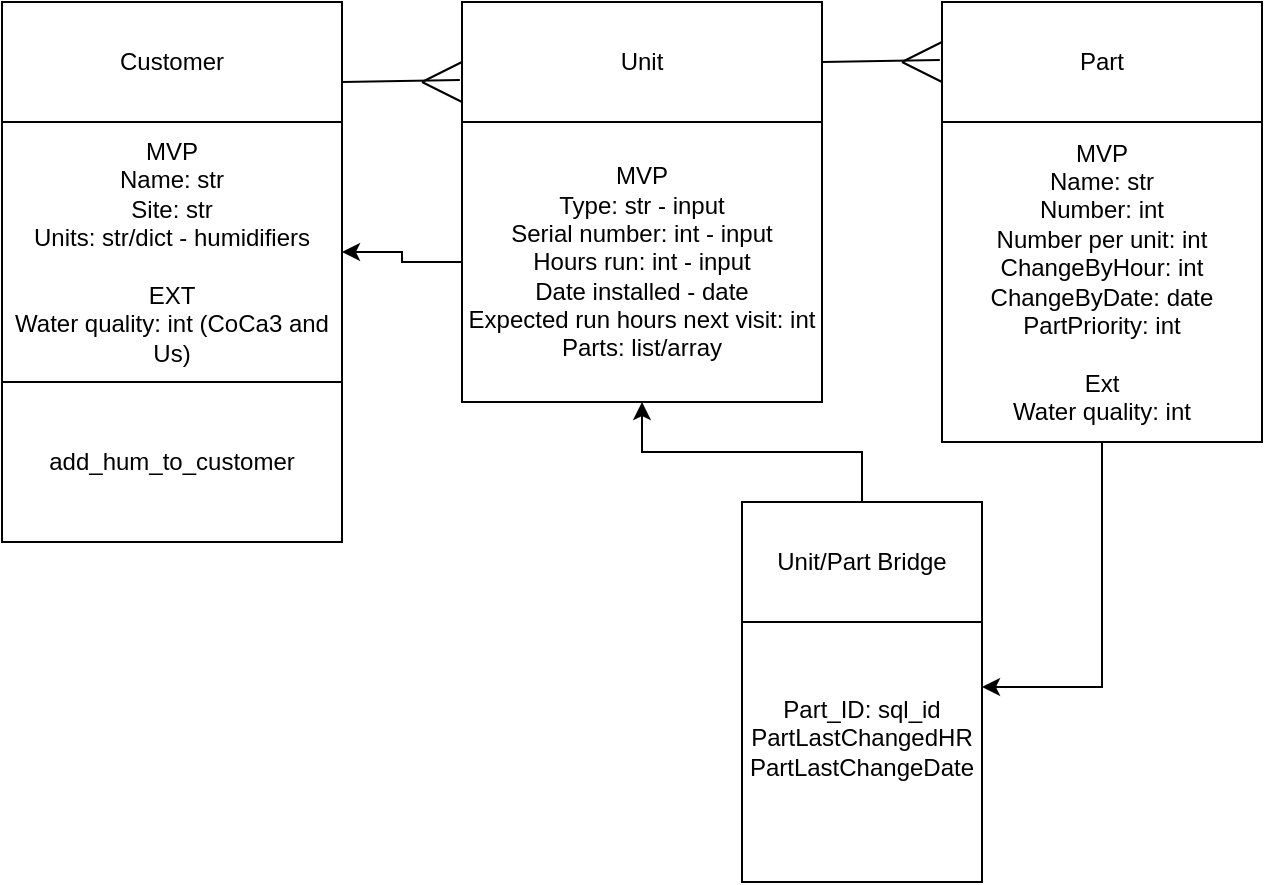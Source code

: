 <mxfile version="20.0.3" type="device"><diagram id="jgErzO8ZidN6VgfUX1ki" name="Page-1"><mxGraphModel dx="1248" dy="659" grid="1" gridSize="10" guides="1" tooltips="1" connect="1" arrows="1" fold="1" page="1" pageScale="1" pageWidth="827" pageHeight="1169" math="0" shadow="0"><root><mxCell id="0"/><mxCell id="1" parent="0"/><mxCell id="NQ0PCM-WTq4Ba52dNDPU-1" value="Unit" style="rounded=0;whiteSpace=wrap;html=1;" parent="1" vertex="1"><mxGeometry x="350" y="120" width="180" height="60" as="geometry"/></mxCell><mxCell id="Z4kqMDhvYAVTYSaLm1gl-4" style="edgeStyle=orthogonalEdgeStyle;rounded=0;orthogonalLoop=1;jettySize=auto;html=1;entryX=1;entryY=0.5;entryDx=0;entryDy=0;" edge="1" parent="1" source="NQ0PCM-WTq4Ba52dNDPU-2" target="NQ0PCM-WTq4Ba52dNDPU-10"><mxGeometry relative="1" as="geometry"/></mxCell><mxCell id="NQ0PCM-WTq4Ba52dNDPU-2" value="MVP&lt;br&gt;Type: str - input&lt;br&gt;Serial number: int - input&lt;br&gt;Hours run: int - input&lt;br&gt;Date installed - date&lt;br&gt;Expected run hours next visit: int&lt;br&gt;Parts: list/array" style="rounded=0;whiteSpace=wrap;html=1;" parent="1" vertex="1"><mxGeometry x="350" y="180" width="180" height="140" as="geometry"/></mxCell><mxCell id="NQ0PCM-WTq4Ba52dNDPU-3" style="edgeStyle=orthogonalEdgeStyle;rounded=0;orthogonalLoop=1;jettySize=auto;html=1;exitX=0.5;exitY=1;exitDx=0;exitDy=0;" parent="1" source="NQ0PCM-WTq4Ba52dNDPU-1" target="NQ0PCM-WTq4Ba52dNDPU-1" edge="1"><mxGeometry relative="1" as="geometry"/></mxCell><mxCell id="NQ0PCM-WTq4Ba52dNDPU-7" value="Part" style="rounded=0;whiteSpace=wrap;html=1;" parent="1" vertex="1"><mxGeometry x="590" y="120" width="160" height="60" as="geometry"/></mxCell><mxCell id="Z4kqMDhvYAVTYSaLm1gl-5" style="edgeStyle=orthogonalEdgeStyle;rounded=0;orthogonalLoop=1;jettySize=auto;html=1;exitX=0.5;exitY=1;exitDx=0;exitDy=0;entryX=1;entryY=0.25;entryDx=0;entryDy=0;" edge="1" parent="1" source="NQ0PCM-WTq4Ba52dNDPU-8" target="Z4kqMDhvYAVTYSaLm1gl-3"><mxGeometry relative="1" as="geometry"/></mxCell><mxCell id="NQ0PCM-WTq4Ba52dNDPU-8" value="MVP&lt;br&gt;Name: str&lt;br&gt;Number: int&lt;br&gt;Number per unit: int&lt;br&gt;ChangeByHour: int&lt;br&gt;ChangeByDate: date&lt;br&gt;PartPriority: int&lt;br&gt;&lt;br&gt;Ext&lt;br&gt;Water quality: int" style="rounded=0;whiteSpace=wrap;html=1;" parent="1" vertex="1"><mxGeometry x="590" y="180" width="160" height="160" as="geometry"/></mxCell><mxCell id="NQ0PCM-WTq4Ba52dNDPU-9" value="Customer" style="rounded=0;whiteSpace=wrap;html=1;" parent="1" vertex="1"><mxGeometry x="120" y="120" width="170" height="60" as="geometry"/></mxCell><mxCell id="NQ0PCM-WTq4Ba52dNDPU-10" value="MVP&lt;br&gt;Name: str&lt;br&gt;Site: str&lt;br&gt;Units: str/dict - humidifiers&lt;br&gt;&lt;br&gt;EXT&lt;br&gt;Water quality: int (CoCa3 and Us)" style="rounded=0;whiteSpace=wrap;html=1;" parent="1" vertex="1"><mxGeometry x="120" y="180" width="170" height="130" as="geometry"/></mxCell><mxCell id="NQ0PCM-WTq4Ba52dNDPU-13" value="add_hum_to_customer&lt;br&gt;" style="rounded=0;whiteSpace=wrap;html=1;" parent="1" vertex="1"><mxGeometry x="120" y="310" width="170" height="80" as="geometry"/></mxCell><mxCell id="Z4kqMDhvYAVTYSaLm1gl-2" style="edgeStyle=orthogonalEdgeStyle;rounded=0;orthogonalLoop=1;jettySize=auto;html=1;entryX=0.5;entryY=1;entryDx=0;entryDy=0;" edge="1" parent="1" source="Z4kqMDhvYAVTYSaLm1gl-1" target="NQ0PCM-WTq4Ba52dNDPU-2"><mxGeometry relative="1" as="geometry"/></mxCell><mxCell id="Z4kqMDhvYAVTYSaLm1gl-1" value="Unit/Part Bridge" style="rounded=0;whiteSpace=wrap;html=1;" vertex="1" parent="1"><mxGeometry x="490" y="370" width="120" height="60" as="geometry"/></mxCell><mxCell id="Z4kqMDhvYAVTYSaLm1gl-3" value="Part_ID: sql_id&lt;br&gt;PartLastChangedHR&lt;br&gt;PartLastChangeDate&lt;br&gt;&lt;br&gt;" style="rounded=0;whiteSpace=wrap;html=1;" vertex="1" parent="1"><mxGeometry x="490" y="430" width="120" height="130" as="geometry"/></mxCell><mxCell id="Z4kqMDhvYAVTYSaLm1gl-7" value="" style="endArrow=none;html=1;rounded=0;entryX=-0.006;entryY=0.65;entryDx=0;entryDy=0;entryPerimeter=0;" edge="1" parent="1" target="NQ0PCM-WTq4Ba52dNDPU-1"><mxGeometry width="50" height="50" relative="1" as="geometry"><mxPoint x="290" y="160" as="sourcePoint"/><mxPoint x="340" y="160" as="targetPoint"/></mxGeometry></mxCell><mxCell id="Z4kqMDhvYAVTYSaLm1gl-8" value="" style="endArrow=none;html=1;rounded=0;" edge="1" parent="1"><mxGeometry width="50" height="50" relative="1" as="geometry"><mxPoint x="330" y="160" as="sourcePoint"/><mxPoint x="350" y="170" as="targetPoint"/></mxGeometry></mxCell><mxCell id="Z4kqMDhvYAVTYSaLm1gl-9" value="" style="endArrow=none;html=1;rounded=0;entryX=0;entryY=0.5;entryDx=0;entryDy=0;" edge="1" parent="1" target="NQ0PCM-WTq4Ba52dNDPU-1"><mxGeometry width="50" height="50" relative="1" as="geometry"><mxPoint x="330" y="160" as="sourcePoint"/><mxPoint x="360" y="180" as="targetPoint"/></mxGeometry></mxCell><mxCell id="Z4kqMDhvYAVTYSaLm1gl-10" value="" style="endArrow=none;html=1;rounded=0;entryX=-0.006;entryY=0.65;entryDx=0;entryDy=0;entryPerimeter=0;" edge="1" parent="1"><mxGeometry width="50" height="50" relative="1" as="geometry"><mxPoint x="530" y="150" as="sourcePoint"/><mxPoint x="588.92" y="149" as="targetPoint"/></mxGeometry></mxCell><mxCell id="Z4kqMDhvYAVTYSaLm1gl-11" value="" style="endArrow=none;html=1;rounded=0;" edge="1" parent="1"><mxGeometry width="50" height="50" relative="1" as="geometry"><mxPoint x="570" y="150" as="sourcePoint"/><mxPoint x="590" y="160" as="targetPoint"/></mxGeometry></mxCell><mxCell id="Z4kqMDhvYAVTYSaLm1gl-12" value="" style="endArrow=none;html=1;rounded=0;entryX=0;entryY=0.5;entryDx=0;entryDy=0;" edge="1" parent="1"><mxGeometry width="50" height="50" relative="1" as="geometry"><mxPoint x="570" y="150" as="sourcePoint"/><mxPoint x="590" y="140" as="targetPoint"/></mxGeometry></mxCell></root></mxGraphModel></diagram></mxfile>